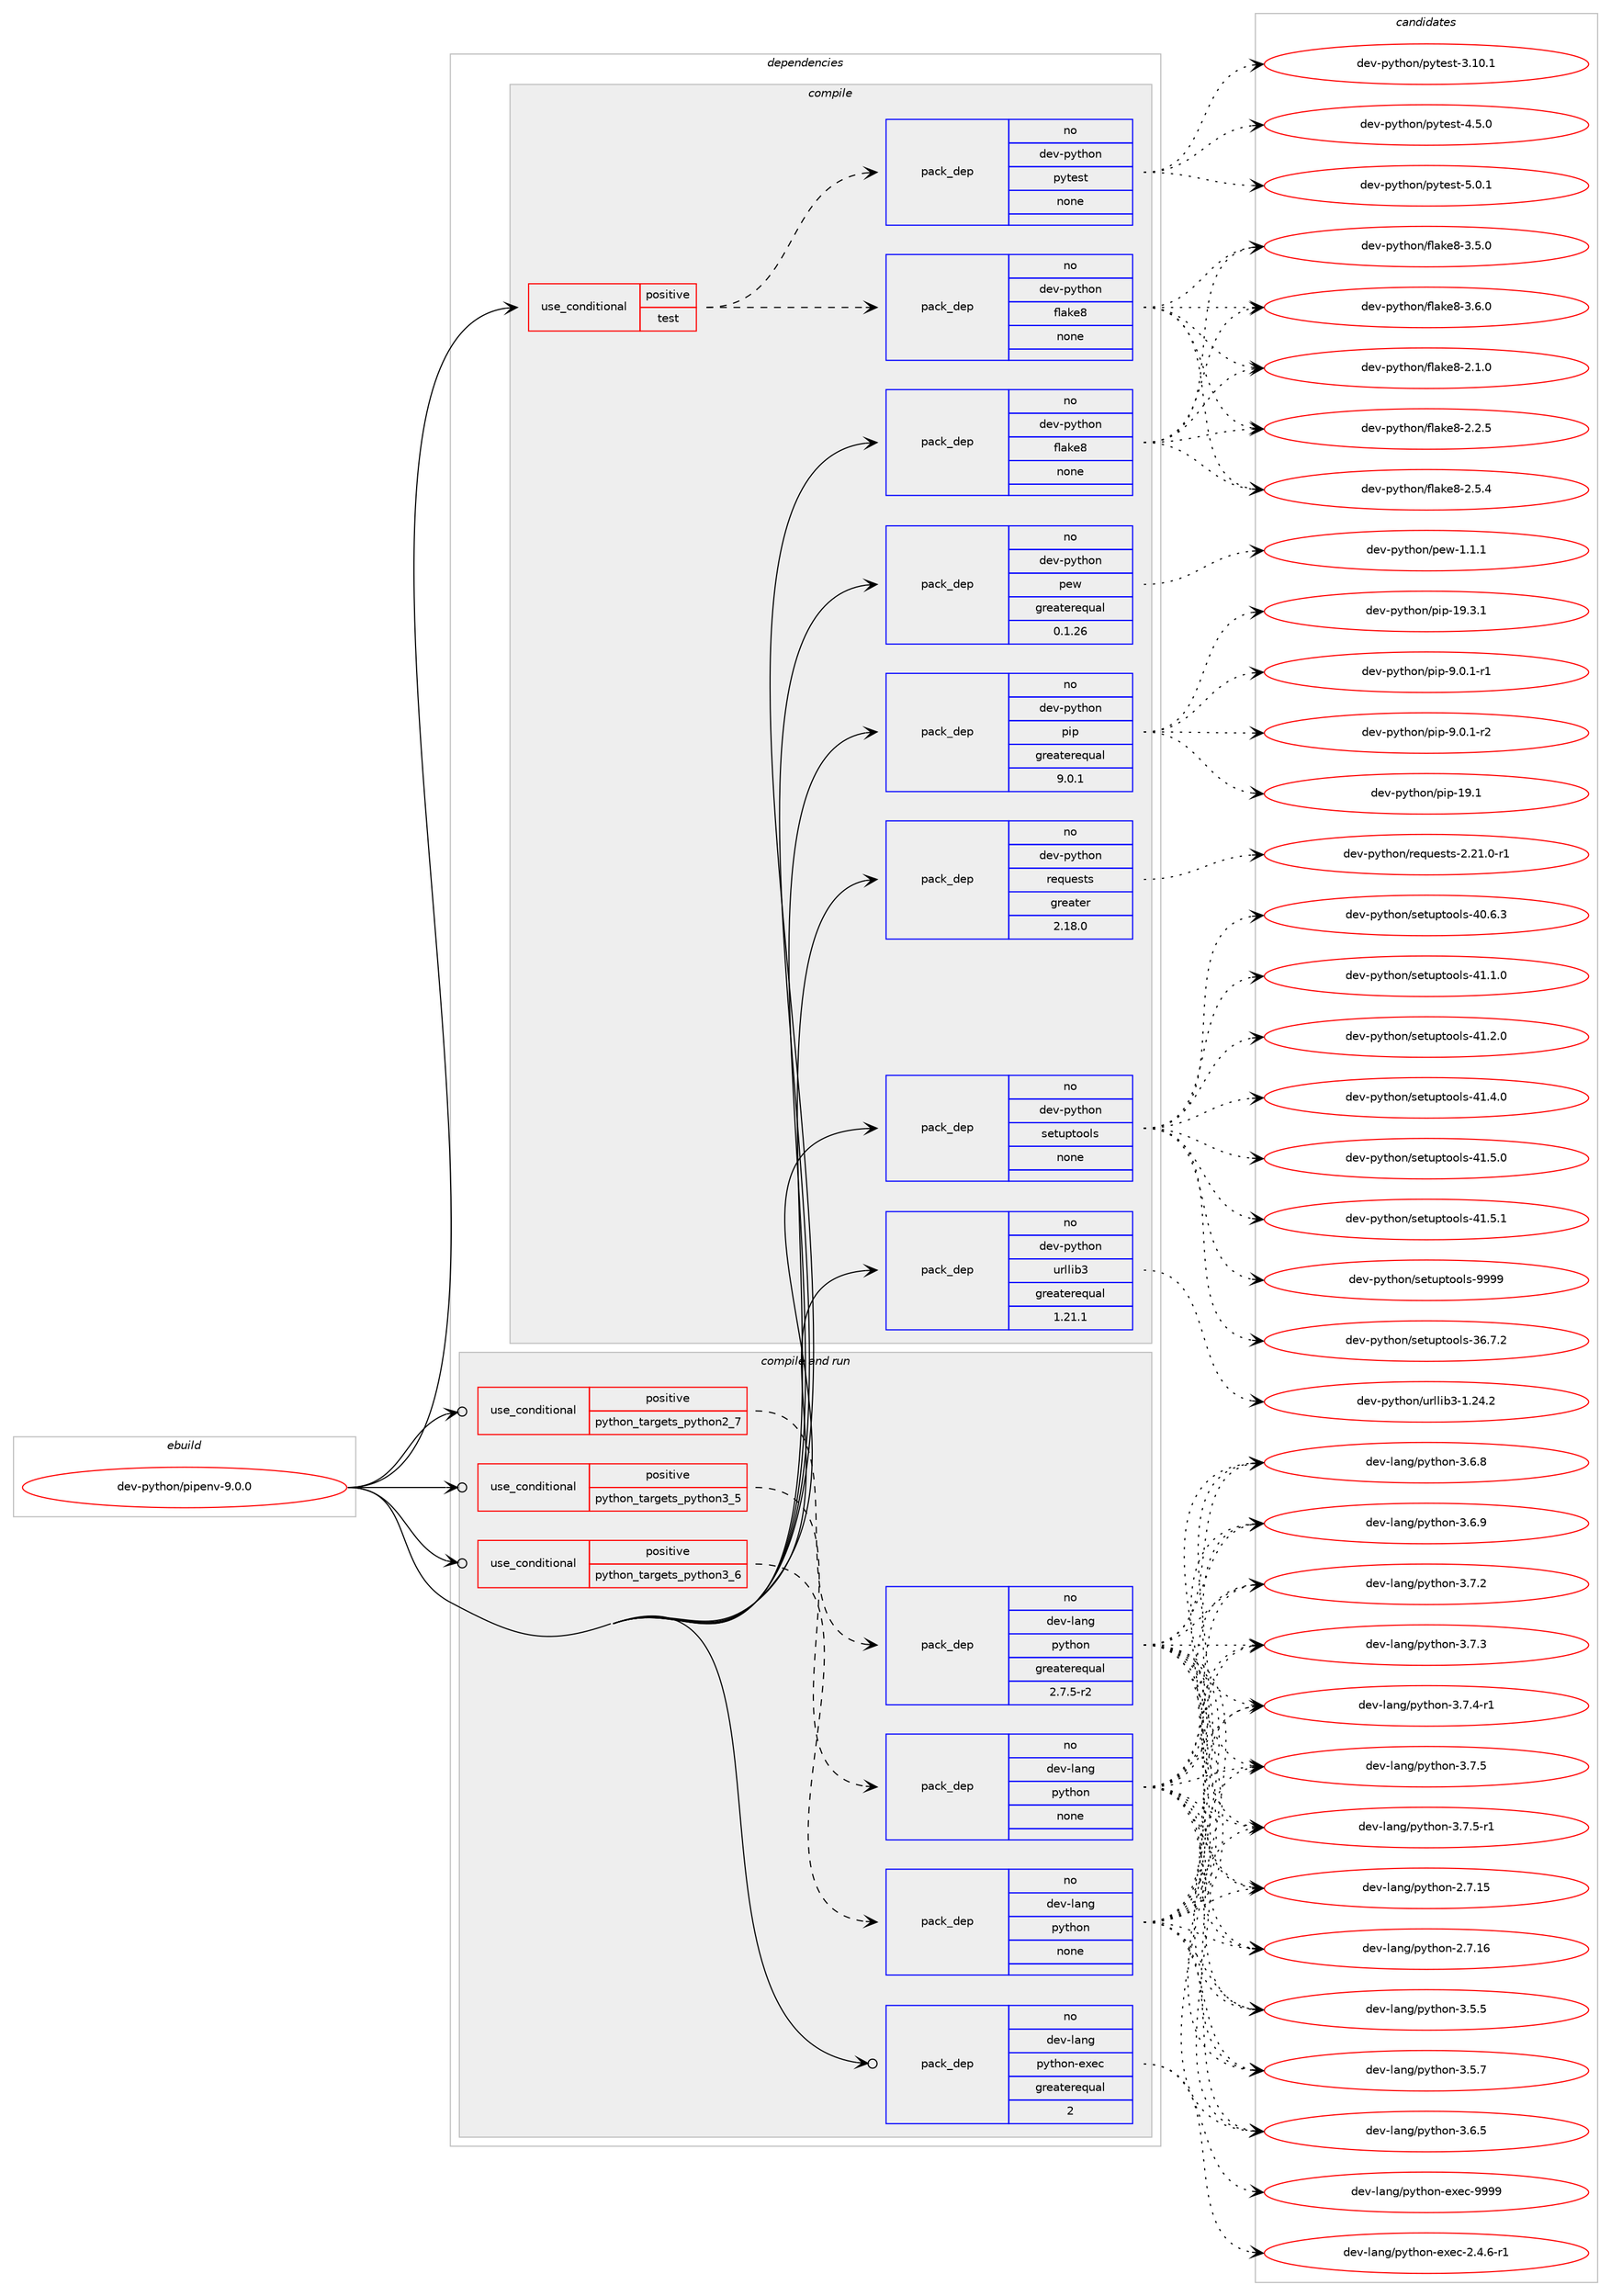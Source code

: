 digraph prolog {

# *************
# Graph options
# *************

newrank=true;
concentrate=true;
compound=true;
graph [rankdir=LR,fontname=Helvetica,fontsize=10,ranksep=1.5];#, ranksep=2.5, nodesep=0.2];
edge  [arrowhead=vee];
node  [fontname=Helvetica,fontsize=10];

# **********
# The ebuild
# **********

subgraph cluster_leftcol {
color=gray;
rank=same;
label=<<i>ebuild</i>>;
id [label="dev-python/pipenv-9.0.0", color=red, width=4, href="../dev-python/pipenv-9.0.0.svg"];
}

# ****************
# The dependencies
# ****************

subgraph cluster_midcol {
color=gray;
label=<<i>dependencies</i>>;
subgraph cluster_compile {
fillcolor="#eeeeee";
style=filled;
label=<<i>compile</i>>;
subgraph cond144618 {
dependency622249 [label=<<TABLE BORDER="0" CELLBORDER="1" CELLSPACING="0" CELLPADDING="4"><TR><TD ROWSPAN="3" CELLPADDING="10">use_conditional</TD></TR><TR><TD>positive</TD></TR><TR><TD>test</TD></TR></TABLE>>, shape=none, color=red];
subgraph pack465791 {
dependency622250 [label=<<TABLE BORDER="0" CELLBORDER="1" CELLSPACING="0" CELLPADDING="4" WIDTH="220"><TR><TD ROWSPAN="6" CELLPADDING="30">pack_dep</TD></TR><TR><TD WIDTH="110">no</TD></TR><TR><TD>dev-python</TD></TR><TR><TD>flake8</TD></TR><TR><TD>none</TD></TR><TR><TD></TD></TR></TABLE>>, shape=none, color=blue];
}
dependency622249:e -> dependency622250:w [weight=20,style="dashed",arrowhead="vee"];
subgraph pack465792 {
dependency622251 [label=<<TABLE BORDER="0" CELLBORDER="1" CELLSPACING="0" CELLPADDING="4" WIDTH="220"><TR><TD ROWSPAN="6" CELLPADDING="30">pack_dep</TD></TR><TR><TD WIDTH="110">no</TD></TR><TR><TD>dev-python</TD></TR><TR><TD>pytest</TD></TR><TR><TD>none</TD></TR><TR><TD></TD></TR></TABLE>>, shape=none, color=blue];
}
dependency622249:e -> dependency622251:w [weight=20,style="dashed",arrowhead="vee"];
}
id:e -> dependency622249:w [weight=20,style="solid",arrowhead="vee"];
subgraph pack465793 {
dependency622252 [label=<<TABLE BORDER="0" CELLBORDER="1" CELLSPACING="0" CELLPADDING="4" WIDTH="220"><TR><TD ROWSPAN="6" CELLPADDING="30">pack_dep</TD></TR><TR><TD WIDTH="110">no</TD></TR><TR><TD>dev-python</TD></TR><TR><TD>flake8</TD></TR><TR><TD>none</TD></TR><TR><TD></TD></TR></TABLE>>, shape=none, color=blue];
}
id:e -> dependency622252:w [weight=20,style="solid",arrowhead="vee"];
subgraph pack465794 {
dependency622253 [label=<<TABLE BORDER="0" CELLBORDER="1" CELLSPACING="0" CELLPADDING="4" WIDTH="220"><TR><TD ROWSPAN="6" CELLPADDING="30">pack_dep</TD></TR><TR><TD WIDTH="110">no</TD></TR><TR><TD>dev-python</TD></TR><TR><TD>pew</TD></TR><TR><TD>greaterequal</TD></TR><TR><TD>0.1.26</TD></TR></TABLE>>, shape=none, color=blue];
}
id:e -> dependency622253:w [weight=20,style="solid",arrowhead="vee"];
subgraph pack465795 {
dependency622254 [label=<<TABLE BORDER="0" CELLBORDER="1" CELLSPACING="0" CELLPADDING="4" WIDTH="220"><TR><TD ROWSPAN="6" CELLPADDING="30">pack_dep</TD></TR><TR><TD WIDTH="110">no</TD></TR><TR><TD>dev-python</TD></TR><TR><TD>pip</TD></TR><TR><TD>greaterequal</TD></TR><TR><TD>9.0.1</TD></TR></TABLE>>, shape=none, color=blue];
}
id:e -> dependency622254:w [weight=20,style="solid",arrowhead="vee"];
subgraph pack465796 {
dependency622255 [label=<<TABLE BORDER="0" CELLBORDER="1" CELLSPACING="0" CELLPADDING="4" WIDTH="220"><TR><TD ROWSPAN="6" CELLPADDING="30">pack_dep</TD></TR><TR><TD WIDTH="110">no</TD></TR><TR><TD>dev-python</TD></TR><TR><TD>requests</TD></TR><TR><TD>greater</TD></TR><TR><TD>2.18.0</TD></TR></TABLE>>, shape=none, color=blue];
}
id:e -> dependency622255:w [weight=20,style="solid",arrowhead="vee"];
subgraph pack465797 {
dependency622256 [label=<<TABLE BORDER="0" CELLBORDER="1" CELLSPACING="0" CELLPADDING="4" WIDTH="220"><TR><TD ROWSPAN="6" CELLPADDING="30">pack_dep</TD></TR><TR><TD WIDTH="110">no</TD></TR><TR><TD>dev-python</TD></TR><TR><TD>setuptools</TD></TR><TR><TD>none</TD></TR><TR><TD></TD></TR></TABLE>>, shape=none, color=blue];
}
id:e -> dependency622256:w [weight=20,style="solid",arrowhead="vee"];
subgraph pack465798 {
dependency622257 [label=<<TABLE BORDER="0" CELLBORDER="1" CELLSPACING="0" CELLPADDING="4" WIDTH="220"><TR><TD ROWSPAN="6" CELLPADDING="30">pack_dep</TD></TR><TR><TD WIDTH="110">no</TD></TR><TR><TD>dev-python</TD></TR><TR><TD>urllib3</TD></TR><TR><TD>greaterequal</TD></TR><TR><TD>1.21.1</TD></TR></TABLE>>, shape=none, color=blue];
}
id:e -> dependency622257:w [weight=20,style="solid",arrowhead="vee"];
}
subgraph cluster_compileandrun {
fillcolor="#eeeeee";
style=filled;
label=<<i>compile and run</i>>;
subgraph cond144619 {
dependency622258 [label=<<TABLE BORDER="0" CELLBORDER="1" CELLSPACING="0" CELLPADDING="4"><TR><TD ROWSPAN="3" CELLPADDING="10">use_conditional</TD></TR><TR><TD>positive</TD></TR><TR><TD>python_targets_python2_7</TD></TR></TABLE>>, shape=none, color=red];
subgraph pack465799 {
dependency622259 [label=<<TABLE BORDER="0" CELLBORDER="1" CELLSPACING="0" CELLPADDING="4" WIDTH="220"><TR><TD ROWSPAN="6" CELLPADDING="30">pack_dep</TD></TR><TR><TD WIDTH="110">no</TD></TR><TR><TD>dev-lang</TD></TR><TR><TD>python</TD></TR><TR><TD>greaterequal</TD></TR><TR><TD>2.7.5-r2</TD></TR></TABLE>>, shape=none, color=blue];
}
dependency622258:e -> dependency622259:w [weight=20,style="dashed",arrowhead="vee"];
}
id:e -> dependency622258:w [weight=20,style="solid",arrowhead="odotvee"];
subgraph cond144620 {
dependency622260 [label=<<TABLE BORDER="0" CELLBORDER="1" CELLSPACING="0" CELLPADDING="4"><TR><TD ROWSPAN="3" CELLPADDING="10">use_conditional</TD></TR><TR><TD>positive</TD></TR><TR><TD>python_targets_python3_5</TD></TR></TABLE>>, shape=none, color=red];
subgraph pack465800 {
dependency622261 [label=<<TABLE BORDER="0" CELLBORDER="1" CELLSPACING="0" CELLPADDING="4" WIDTH="220"><TR><TD ROWSPAN="6" CELLPADDING="30">pack_dep</TD></TR><TR><TD WIDTH="110">no</TD></TR><TR><TD>dev-lang</TD></TR><TR><TD>python</TD></TR><TR><TD>none</TD></TR><TR><TD></TD></TR></TABLE>>, shape=none, color=blue];
}
dependency622260:e -> dependency622261:w [weight=20,style="dashed",arrowhead="vee"];
}
id:e -> dependency622260:w [weight=20,style="solid",arrowhead="odotvee"];
subgraph cond144621 {
dependency622262 [label=<<TABLE BORDER="0" CELLBORDER="1" CELLSPACING="0" CELLPADDING="4"><TR><TD ROWSPAN="3" CELLPADDING="10">use_conditional</TD></TR><TR><TD>positive</TD></TR><TR><TD>python_targets_python3_6</TD></TR></TABLE>>, shape=none, color=red];
subgraph pack465801 {
dependency622263 [label=<<TABLE BORDER="0" CELLBORDER="1" CELLSPACING="0" CELLPADDING="4" WIDTH="220"><TR><TD ROWSPAN="6" CELLPADDING="30">pack_dep</TD></TR><TR><TD WIDTH="110">no</TD></TR><TR><TD>dev-lang</TD></TR><TR><TD>python</TD></TR><TR><TD>none</TD></TR><TR><TD></TD></TR></TABLE>>, shape=none, color=blue];
}
dependency622262:e -> dependency622263:w [weight=20,style="dashed",arrowhead="vee"];
}
id:e -> dependency622262:w [weight=20,style="solid",arrowhead="odotvee"];
subgraph pack465802 {
dependency622264 [label=<<TABLE BORDER="0" CELLBORDER="1" CELLSPACING="0" CELLPADDING="4" WIDTH="220"><TR><TD ROWSPAN="6" CELLPADDING="30">pack_dep</TD></TR><TR><TD WIDTH="110">no</TD></TR><TR><TD>dev-lang</TD></TR><TR><TD>python-exec</TD></TR><TR><TD>greaterequal</TD></TR><TR><TD>2</TD></TR></TABLE>>, shape=none, color=blue];
}
id:e -> dependency622264:w [weight=20,style="solid",arrowhead="odotvee"];
}
subgraph cluster_run {
fillcolor="#eeeeee";
style=filled;
label=<<i>run</i>>;
}
}

# **************
# The candidates
# **************

subgraph cluster_choices {
rank=same;
color=gray;
label=<<i>candidates</i>>;

subgraph choice465791 {
color=black;
nodesep=1;
choice10010111845112121116104111110471021089710710156455046494648 [label="dev-python/flake8-2.1.0", color=red, width=4,href="../dev-python/flake8-2.1.0.svg"];
choice10010111845112121116104111110471021089710710156455046504653 [label="dev-python/flake8-2.2.5", color=red, width=4,href="../dev-python/flake8-2.2.5.svg"];
choice10010111845112121116104111110471021089710710156455046534652 [label="dev-python/flake8-2.5.4", color=red, width=4,href="../dev-python/flake8-2.5.4.svg"];
choice10010111845112121116104111110471021089710710156455146534648 [label="dev-python/flake8-3.5.0", color=red, width=4,href="../dev-python/flake8-3.5.0.svg"];
choice10010111845112121116104111110471021089710710156455146544648 [label="dev-python/flake8-3.6.0", color=red, width=4,href="../dev-python/flake8-3.6.0.svg"];
dependency622250:e -> choice10010111845112121116104111110471021089710710156455046494648:w [style=dotted,weight="100"];
dependency622250:e -> choice10010111845112121116104111110471021089710710156455046504653:w [style=dotted,weight="100"];
dependency622250:e -> choice10010111845112121116104111110471021089710710156455046534652:w [style=dotted,weight="100"];
dependency622250:e -> choice10010111845112121116104111110471021089710710156455146534648:w [style=dotted,weight="100"];
dependency622250:e -> choice10010111845112121116104111110471021089710710156455146544648:w [style=dotted,weight="100"];
}
subgraph choice465792 {
color=black;
nodesep=1;
choice100101118451121211161041111104711212111610111511645514649484649 [label="dev-python/pytest-3.10.1", color=red, width=4,href="../dev-python/pytest-3.10.1.svg"];
choice1001011184511212111610411111047112121116101115116455246534648 [label="dev-python/pytest-4.5.0", color=red, width=4,href="../dev-python/pytest-4.5.0.svg"];
choice1001011184511212111610411111047112121116101115116455346484649 [label="dev-python/pytest-5.0.1", color=red, width=4,href="../dev-python/pytest-5.0.1.svg"];
dependency622251:e -> choice100101118451121211161041111104711212111610111511645514649484649:w [style=dotted,weight="100"];
dependency622251:e -> choice1001011184511212111610411111047112121116101115116455246534648:w [style=dotted,weight="100"];
dependency622251:e -> choice1001011184511212111610411111047112121116101115116455346484649:w [style=dotted,weight="100"];
}
subgraph choice465793 {
color=black;
nodesep=1;
choice10010111845112121116104111110471021089710710156455046494648 [label="dev-python/flake8-2.1.0", color=red, width=4,href="../dev-python/flake8-2.1.0.svg"];
choice10010111845112121116104111110471021089710710156455046504653 [label="dev-python/flake8-2.2.5", color=red, width=4,href="../dev-python/flake8-2.2.5.svg"];
choice10010111845112121116104111110471021089710710156455046534652 [label="dev-python/flake8-2.5.4", color=red, width=4,href="../dev-python/flake8-2.5.4.svg"];
choice10010111845112121116104111110471021089710710156455146534648 [label="dev-python/flake8-3.5.0", color=red, width=4,href="../dev-python/flake8-3.5.0.svg"];
choice10010111845112121116104111110471021089710710156455146544648 [label="dev-python/flake8-3.6.0", color=red, width=4,href="../dev-python/flake8-3.6.0.svg"];
dependency622252:e -> choice10010111845112121116104111110471021089710710156455046494648:w [style=dotted,weight="100"];
dependency622252:e -> choice10010111845112121116104111110471021089710710156455046504653:w [style=dotted,weight="100"];
dependency622252:e -> choice10010111845112121116104111110471021089710710156455046534652:w [style=dotted,weight="100"];
dependency622252:e -> choice10010111845112121116104111110471021089710710156455146534648:w [style=dotted,weight="100"];
dependency622252:e -> choice10010111845112121116104111110471021089710710156455146544648:w [style=dotted,weight="100"];
}
subgraph choice465794 {
color=black;
nodesep=1;
choice1001011184511212111610411111047112101119454946494649 [label="dev-python/pew-1.1.1", color=red, width=4,href="../dev-python/pew-1.1.1.svg"];
dependency622253:e -> choice1001011184511212111610411111047112101119454946494649:w [style=dotted,weight="100"];
}
subgraph choice465795 {
color=black;
nodesep=1;
choice10010111845112121116104111110471121051124549574649 [label="dev-python/pip-19.1", color=red, width=4,href="../dev-python/pip-19.1.svg"];
choice100101118451121211161041111104711210511245495746514649 [label="dev-python/pip-19.3.1", color=red, width=4,href="../dev-python/pip-19.3.1.svg"];
choice10010111845112121116104111110471121051124557464846494511449 [label="dev-python/pip-9.0.1-r1", color=red, width=4,href="../dev-python/pip-9.0.1-r1.svg"];
choice10010111845112121116104111110471121051124557464846494511450 [label="dev-python/pip-9.0.1-r2", color=red, width=4,href="../dev-python/pip-9.0.1-r2.svg"];
dependency622254:e -> choice10010111845112121116104111110471121051124549574649:w [style=dotted,weight="100"];
dependency622254:e -> choice100101118451121211161041111104711210511245495746514649:w [style=dotted,weight="100"];
dependency622254:e -> choice10010111845112121116104111110471121051124557464846494511449:w [style=dotted,weight="100"];
dependency622254:e -> choice10010111845112121116104111110471121051124557464846494511450:w [style=dotted,weight="100"];
}
subgraph choice465796 {
color=black;
nodesep=1;
choice1001011184511212111610411111047114101113117101115116115455046504946484511449 [label="dev-python/requests-2.21.0-r1", color=red, width=4,href="../dev-python/requests-2.21.0-r1.svg"];
dependency622255:e -> choice1001011184511212111610411111047114101113117101115116115455046504946484511449:w [style=dotted,weight="100"];
}
subgraph choice465797 {
color=black;
nodesep=1;
choice100101118451121211161041111104711510111611711211611111110811545515446554650 [label="dev-python/setuptools-36.7.2", color=red, width=4,href="../dev-python/setuptools-36.7.2.svg"];
choice100101118451121211161041111104711510111611711211611111110811545524846544651 [label="dev-python/setuptools-40.6.3", color=red, width=4,href="../dev-python/setuptools-40.6.3.svg"];
choice100101118451121211161041111104711510111611711211611111110811545524946494648 [label="dev-python/setuptools-41.1.0", color=red, width=4,href="../dev-python/setuptools-41.1.0.svg"];
choice100101118451121211161041111104711510111611711211611111110811545524946504648 [label="dev-python/setuptools-41.2.0", color=red, width=4,href="../dev-python/setuptools-41.2.0.svg"];
choice100101118451121211161041111104711510111611711211611111110811545524946524648 [label="dev-python/setuptools-41.4.0", color=red, width=4,href="../dev-python/setuptools-41.4.0.svg"];
choice100101118451121211161041111104711510111611711211611111110811545524946534648 [label="dev-python/setuptools-41.5.0", color=red, width=4,href="../dev-python/setuptools-41.5.0.svg"];
choice100101118451121211161041111104711510111611711211611111110811545524946534649 [label="dev-python/setuptools-41.5.1", color=red, width=4,href="../dev-python/setuptools-41.5.1.svg"];
choice10010111845112121116104111110471151011161171121161111111081154557575757 [label="dev-python/setuptools-9999", color=red, width=4,href="../dev-python/setuptools-9999.svg"];
dependency622256:e -> choice100101118451121211161041111104711510111611711211611111110811545515446554650:w [style=dotted,weight="100"];
dependency622256:e -> choice100101118451121211161041111104711510111611711211611111110811545524846544651:w [style=dotted,weight="100"];
dependency622256:e -> choice100101118451121211161041111104711510111611711211611111110811545524946494648:w [style=dotted,weight="100"];
dependency622256:e -> choice100101118451121211161041111104711510111611711211611111110811545524946504648:w [style=dotted,weight="100"];
dependency622256:e -> choice100101118451121211161041111104711510111611711211611111110811545524946524648:w [style=dotted,weight="100"];
dependency622256:e -> choice100101118451121211161041111104711510111611711211611111110811545524946534648:w [style=dotted,weight="100"];
dependency622256:e -> choice100101118451121211161041111104711510111611711211611111110811545524946534649:w [style=dotted,weight="100"];
dependency622256:e -> choice10010111845112121116104111110471151011161171121161111111081154557575757:w [style=dotted,weight="100"];
}
subgraph choice465798 {
color=black;
nodesep=1;
choice1001011184511212111610411111047117114108108105985145494650524650 [label="dev-python/urllib3-1.24.2", color=red, width=4,href="../dev-python/urllib3-1.24.2.svg"];
dependency622257:e -> choice1001011184511212111610411111047117114108108105985145494650524650:w [style=dotted,weight="100"];
}
subgraph choice465799 {
color=black;
nodesep=1;
choice10010111845108971101034711212111610411111045504655464953 [label="dev-lang/python-2.7.15", color=red, width=4,href="../dev-lang/python-2.7.15.svg"];
choice10010111845108971101034711212111610411111045504655464954 [label="dev-lang/python-2.7.16", color=red, width=4,href="../dev-lang/python-2.7.16.svg"];
choice100101118451089711010347112121116104111110455146534653 [label="dev-lang/python-3.5.5", color=red, width=4,href="../dev-lang/python-3.5.5.svg"];
choice100101118451089711010347112121116104111110455146534655 [label="dev-lang/python-3.5.7", color=red, width=4,href="../dev-lang/python-3.5.7.svg"];
choice100101118451089711010347112121116104111110455146544653 [label="dev-lang/python-3.6.5", color=red, width=4,href="../dev-lang/python-3.6.5.svg"];
choice100101118451089711010347112121116104111110455146544656 [label="dev-lang/python-3.6.8", color=red, width=4,href="../dev-lang/python-3.6.8.svg"];
choice100101118451089711010347112121116104111110455146544657 [label="dev-lang/python-3.6.9", color=red, width=4,href="../dev-lang/python-3.6.9.svg"];
choice100101118451089711010347112121116104111110455146554650 [label="dev-lang/python-3.7.2", color=red, width=4,href="../dev-lang/python-3.7.2.svg"];
choice100101118451089711010347112121116104111110455146554651 [label="dev-lang/python-3.7.3", color=red, width=4,href="../dev-lang/python-3.7.3.svg"];
choice1001011184510897110103471121211161041111104551465546524511449 [label="dev-lang/python-3.7.4-r1", color=red, width=4,href="../dev-lang/python-3.7.4-r1.svg"];
choice100101118451089711010347112121116104111110455146554653 [label="dev-lang/python-3.7.5", color=red, width=4,href="../dev-lang/python-3.7.5.svg"];
choice1001011184510897110103471121211161041111104551465546534511449 [label="dev-lang/python-3.7.5-r1", color=red, width=4,href="../dev-lang/python-3.7.5-r1.svg"];
dependency622259:e -> choice10010111845108971101034711212111610411111045504655464953:w [style=dotted,weight="100"];
dependency622259:e -> choice10010111845108971101034711212111610411111045504655464954:w [style=dotted,weight="100"];
dependency622259:e -> choice100101118451089711010347112121116104111110455146534653:w [style=dotted,weight="100"];
dependency622259:e -> choice100101118451089711010347112121116104111110455146534655:w [style=dotted,weight="100"];
dependency622259:e -> choice100101118451089711010347112121116104111110455146544653:w [style=dotted,weight="100"];
dependency622259:e -> choice100101118451089711010347112121116104111110455146544656:w [style=dotted,weight="100"];
dependency622259:e -> choice100101118451089711010347112121116104111110455146544657:w [style=dotted,weight="100"];
dependency622259:e -> choice100101118451089711010347112121116104111110455146554650:w [style=dotted,weight="100"];
dependency622259:e -> choice100101118451089711010347112121116104111110455146554651:w [style=dotted,weight="100"];
dependency622259:e -> choice1001011184510897110103471121211161041111104551465546524511449:w [style=dotted,weight="100"];
dependency622259:e -> choice100101118451089711010347112121116104111110455146554653:w [style=dotted,weight="100"];
dependency622259:e -> choice1001011184510897110103471121211161041111104551465546534511449:w [style=dotted,weight="100"];
}
subgraph choice465800 {
color=black;
nodesep=1;
choice10010111845108971101034711212111610411111045504655464953 [label="dev-lang/python-2.7.15", color=red, width=4,href="../dev-lang/python-2.7.15.svg"];
choice10010111845108971101034711212111610411111045504655464954 [label="dev-lang/python-2.7.16", color=red, width=4,href="../dev-lang/python-2.7.16.svg"];
choice100101118451089711010347112121116104111110455146534653 [label="dev-lang/python-3.5.5", color=red, width=4,href="../dev-lang/python-3.5.5.svg"];
choice100101118451089711010347112121116104111110455146534655 [label="dev-lang/python-3.5.7", color=red, width=4,href="../dev-lang/python-3.5.7.svg"];
choice100101118451089711010347112121116104111110455146544653 [label="dev-lang/python-3.6.5", color=red, width=4,href="../dev-lang/python-3.6.5.svg"];
choice100101118451089711010347112121116104111110455146544656 [label="dev-lang/python-3.6.8", color=red, width=4,href="../dev-lang/python-3.6.8.svg"];
choice100101118451089711010347112121116104111110455146544657 [label="dev-lang/python-3.6.9", color=red, width=4,href="../dev-lang/python-3.6.9.svg"];
choice100101118451089711010347112121116104111110455146554650 [label="dev-lang/python-3.7.2", color=red, width=4,href="../dev-lang/python-3.7.2.svg"];
choice100101118451089711010347112121116104111110455146554651 [label="dev-lang/python-3.7.3", color=red, width=4,href="../dev-lang/python-3.7.3.svg"];
choice1001011184510897110103471121211161041111104551465546524511449 [label="dev-lang/python-3.7.4-r1", color=red, width=4,href="../dev-lang/python-3.7.4-r1.svg"];
choice100101118451089711010347112121116104111110455146554653 [label="dev-lang/python-3.7.5", color=red, width=4,href="../dev-lang/python-3.7.5.svg"];
choice1001011184510897110103471121211161041111104551465546534511449 [label="dev-lang/python-3.7.5-r1", color=red, width=4,href="../dev-lang/python-3.7.5-r1.svg"];
dependency622261:e -> choice10010111845108971101034711212111610411111045504655464953:w [style=dotted,weight="100"];
dependency622261:e -> choice10010111845108971101034711212111610411111045504655464954:w [style=dotted,weight="100"];
dependency622261:e -> choice100101118451089711010347112121116104111110455146534653:w [style=dotted,weight="100"];
dependency622261:e -> choice100101118451089711010347112121116104111110455146534655:w [style=dotted,weight="100"];
dependency622261:e -> choice100101118451089711010347112121116104111110455146544653:w [style=dotted,weight="100"];
dependency622261:e -> choice100101118451089711010347112121116104111110455146544656:w [style=dotted,weight="100"];
dependency622261:e -> choice100101118451089711010347112121116104111110455146544657:w [style=dotted,weight="100"];
dependency622261:e -> choice100101118451089711010347112121116104111110455146554650:w [style=dotted,weight="100"];
dependency622261:e -> choice100101118451089711010347112121116104111110455146554651:w [style=dotted,weight="100"];
dependency622261:e -> choice1001011184510897110103471121211161041111104551465546524511449:w [style=dotted,weight="100"];
dependency622261:e -> choice100101118451089711010347112121116104111110455146554653:w [style=dotted,weight="100"];
dependency622261:e -> choice1001011184510897110103471121211161041111104551465546534511449:w [style=dotted,weight="100"];
}
subgraph choice465801 {
color=black;
nodesep=1;
choice10010111845108971101034711212111610411111045504655464953 [label="dev-lang/python-2.7.15", color=red, width=4,href="../dev-lang/python-2.7.15.svg"];
choice10010111845108971101034711212111610411111045504655464954 [label="dev-lang/python-2.7.16", color=red, width=4,href="../dev-lang/python-2.7.16.svg"];
choice100101118451089711010347112121116104111110455146534653 [label="dev-lang/python-3.5.5", color=red, width=4,href="../dev-lang/python-3.5.5.svg"];
choice100101118451089711010347112121116104111110455146534655 [label="dev-lang/python-3.5.7", color=red, width=4,href="../dev-lang/python-3.5.7.svg"];
choice100101118451089711010347112121116104111110455146544653 [label="dev-lang/python-3.6.5", color=red, width=4,href="../dev-lang/python-3.6.5.svg"];
choice100101118451089711010347112121116104111110455146544656 [label="dev-lang/python-3.6.8", color=red, width=4,href="../dev-lang/python-3.6.8.svg"];
choice100101118451089711010347112121116104111110455146544657 [label="dev-lang/python-3.6.9", color=red, width=4,href="../dev-lang/python-3.6.9.svg"];
choice100101118451089711010347112121116104111110455146554650 [label="dev-lang/python-3.7.2", color=red, width=4,href="../dev-lang/python-3.7.2.svg"];
choice100101118451089711010347112121116104111110455146554651 [label="dev-lang/python-3.7.3", color=red, width=4,href="../dev-lang/python-3.7.3.svg"];
choice1001011184510897110103471121211161041111104551465546524511449 [label="dev-lang/python-3.7.4-r1", color=red, width=4,href="../dev-lang/python-3.7.4-r1.svg"];
choice100101118451089711010347112121116104111110455146554653 [label="dev-lang/python-3.7.5", color=red, width=4,href="../dev-lang/python-3.7.5.svg"];
choice1001011184510897110103471121211161041111104551465546534511449 [label="dev-lang/python-3.7.5-r1", color=red, width=4,href="../dev-lang/python-3.7.5-r1.svg"];
dependency622263:e -> choice10010111845108971101034711212111610411111045504655464953:w [style=dotted,weight="100"];
dependency622263:e -> choice10010111845108971101034711212111610411111045504655464954:w [style=dotted,weight="100"];
dependency622263:e -> choice100101118451089711010347112121116104111110455146534653:w [style=dotted,weight="100"];
dependency622263:e -> choice100101118451089711010347112121116104111110455146534655:w [style=dotted,weight="100"];
dependency622263:e -> choice100101118451089711010347112121116104111110455146544653:w [style=dotted,weight="100"];
dependency622263:e -> choice100101118451089711010347112121116104111110455146544656:w [style=dotted,weight="100"];
dependency622263:e -> choice100101118451089711010347112121116104111110455146544657:w [style=dotted,weight="100"];
dependency622263:e -> choice100101118451089711010347112121116104111110455146554650:w [style=dotted,weight="100"];
dependency622263:e -> choice100101118451089711010347112121116104111110455146554651:w [style=dotted,weight="100"];
dependency622263:e -> choice1001011184510897110103471121211161041111104551465546524511449:w [style=dotted,weight="100"];
dependency622263:e -> choice100101118451089711010347112121116104111110455146554653:w [style=dotted,weight="100"];
dependency622263:e -> choice1001011184510897110103471121211161041111104551465546534511449:w [style=dotted,weight="100"];
}
subgraph choice465802 {
color=black;
nodesep=1;
choice10010111845108971101034711212111610411111045101120101994550465246544511449 [label="dev-lang/python-exec-2.4.6-r1", color=red, width=4,href="../dev-lang/python-exec-2.4.6-r1.svg"];
choice10010111845108971101034711212111610411111045101120101994557575757 [label="dev-lang/python-exec-9999", color=red, width=4,href="../dev-lang/python-exec-9999.svg"];
dependency622264:e -> choice10010111845108971101034711212111610411111045101120101994550465246544511449:w [style=dotted,weight="100"];
dependency622264:e -> choice10010111845108971101034711212111610411111045101120101994557575757:w [style=dotted,weight="100"];
}
}

}
